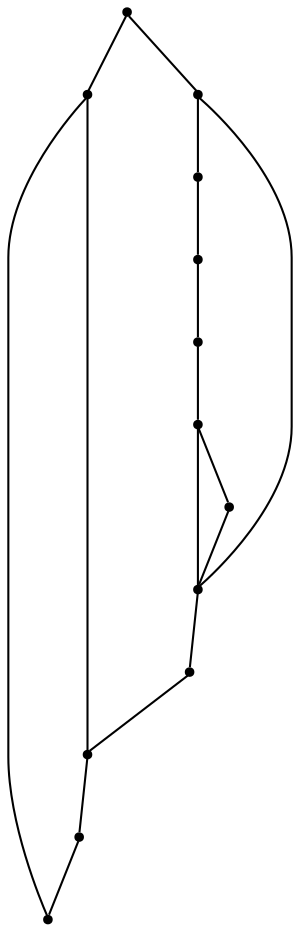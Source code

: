 graph {
  node [shape=point,comment="{\"directed\":false,\"doi\":\"10.1007/3-540-46648-7_17\",\"figure\":\"? (9)\"}"]

  v0 [pos="1593.199164806573,450.0769845435042"]
  v1 [pos="1550.1937590345442,458.07834500515446"]
  v2 [pos="1467.1833593879896,430.07355159479835"]
  v3 [pos="1425.1781333059519,440.07523627457107"]
  v4 [pos="1382.4227486115828,419.0717366005445"]
  v5 [pos="1341.1676175556415,424.0725789404309"]
  v6 [pos="1268.158537912233,440.07523627457107"]
  v7 [pos="1301.1625918879977,431.07374549843973"]
  v8 [pos="1224.1530478295663,420.07186691502557"]
  v9 [pos="1182.1477263681757,440.07523627457107"]
  v10 [pos="1139.1423523892645,431.07374549843973"]
  v11 [pos="1107.13835093102,438.07497564560896"]
  v12 [pos="1054.1317682248748,421.07199722950656"]

  v0 -- v3 [id="-1",pos="1593.199164806573,450.0769845435042 1554.1942234495673,482.08242639010535 1554.1942234495673,482.08242639010535 1554.1942234495673,482.08242639010535 1467.1833275948718,401.06856428080073 1467.1833275948718,401.06856428080073 1467.1833275948718,401.06856428080073 1425.1781333059519,440.07523627457107 1425.1781333059519,440.07523627457107 1425.1781333059519,440.07523627457107"]
  v12 -- v0 [id="-2",pos="1054.1317682248748,421.07199722950656 1344.1679976600265,679.1162377554003 1344.1679976600265,679.1162377554003 1344.1679976600265,679.1162377554003 1593.199164806573,450.0769845435042 1593.199164806573,450.0769845435042 1593.199164806573,450.0769845435042"]
  v11 -- v5 [id="-3",pos="1107.13835093102,438.07497564560896 1216.1519918270492,538.0920132108176 1216.1519918270492,538.0920132108176 1216.1519918270492,538.0920132108176 1341.1676175556415,424.0725789404309 1341.1676175556415,424.0725789404309 1341.1676175556415,424.0725789404309"]
  v9 -- v8 [id="-4",pos="1182.1477263681757,440.07523627457107 1224.1530478295663,420.07186691502557 1224.1530478295663,420.07186691502557 1224.1530478295663,420.07186691502557"]
  v8 -- v6 [id="-5",pos="1224.1530478295663,420.07186691502557 1268.158537912233,440.07523627457107 1268.158537912233,440.07523627457107 1268.158537912233,440.07523627457107"]
  v6 -- v7 [id="-6",pos="1268.158537912233,440.07523627457107 1301.1625918879977,431.07374549843973 1301.1625918879977,431.07374549843973 1301.1625918879977,431.07374549843973"]
  v7 -- v5 [id="-7",pos="1301.1625918879977,431.07374549843973 1341.1676175556415,424.0725789404309 1341.1676175556415,424.0725789404309 1341.1676175556415,424.0725789404309"]
  v6 -- v5 [id="-8",pos="1268.158537912233,440.07523627457107 1312.1640279949,398.06817333735756 1312.1640279949,398.06817333735756 1312.1640279949,398.06817333735756 1341.1676175556415,424.0725789404309 1341.1676175556415,424.0725789404309 1341.1676175556415,424.0725789404309"]
  v5 -- v4 [id="-9",pos="1341.1676175556415,424.0725789404309 1382.4227486115828,419.0717366005445 1382.4227486115828,419.0717366005445 1382.4227486115828,419.0717366005445"]
  v10 -- v9 [id="-10",pos="1139.1423523892645,431.07374549843973 1182.1477263681757,440.07523627457107 1182.1477263681757,440.07523627457107 1182.1477263681757,440.07523627457107"]
  v4 -- v3 [id="-11",pos="1382.4227486115828,419.0717366005445 1425.1781333059519,440.07523627457107 1425.1781333059519,440.07523627457107 1425.1781333059519,440.07523627457107"]
  v3 -- v2 [id="-12",pos="1425.1781333059519,440.07523627457107 1467.1833593879896,430.07355159479835 1467.1833593879896,430.07355159479835 1467.1833593879896,430.07355159479835"]
  v11 -- v10 [id="-13",pos="1107.13835093102,438.07497564560896 1139.1423523892645,431.07374549843973 1139.1423523892645,431.07374549843973 1139.1423523892645,431.07374549843973"]
  v2 -- v1 [id="-14",pos="1467.1833593879896,430.07355159479835 1510.1887333669006,440.0751726854107 1510.1887333669006,440.0751726854107 1510.1887333669006,440.0751726854107 1550.1937590345442,458.07834500515446 1550.1937590345442,458.07834500515446 1550.1937590345442,458.07834500515446"]
  v1 -- v0 [id="-15",pos="1550.1937590345442,458.07834500515446 1593.199164806573,450.0769845435042 1593.199164806573,450.0769845435042 1593.199164806573,450.0769845435042"]
  v12 -- v11 [id="-16",pos="1054.1317682248748,421.07199722950656 1107.13835093102,438.07497564560896 1107.13835093102,438.07497564560896 1107.13835093102,438.07497564560896"]
}
